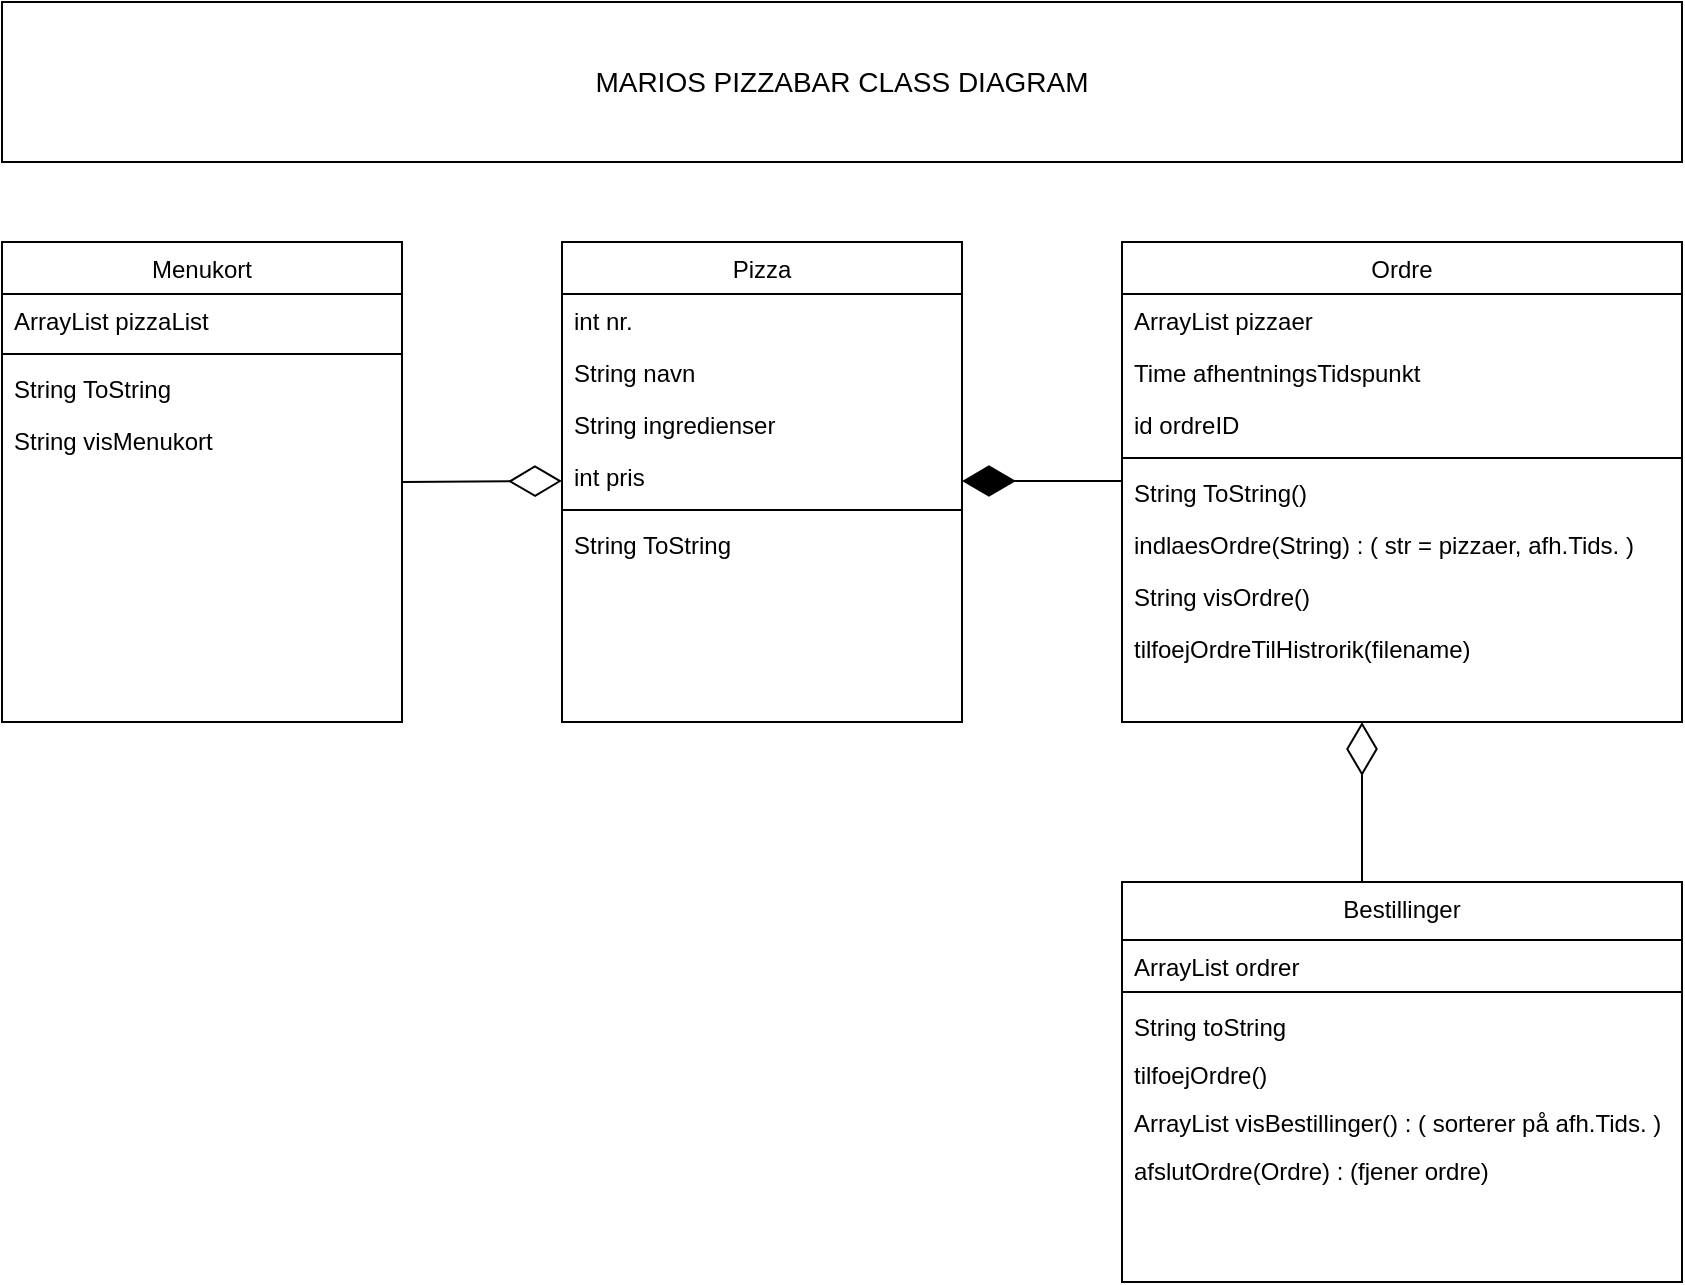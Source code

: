 <mxfile version="12.9.3" type="device"><diagram id="C5RBs43oDa-KdzZeNtuy" name="Page-1"><mxGraphModel dx="1129" dy="571" grid="1" gridSize="10" guides="1" tooltips="1" connect="1" arrows="1" fold="1" page="1" pageScale="1" pageWidth="1169" pageHeight="827" math="0" shadow="0"><root><mxCell id="WIyWlLk6GJQsqaUBKTNV-0"/><mxCell id="WIyWlLk6GJQsqaUBKTNV-1" parent="WIyWlLk6GJQsqaUBKTNV-0"/><mxCell id="lTR7hetgFXWYRS45jEqI-51" value="" style="endArrow=diamondThin;endFill=1;endSize=24;html=1;" edge="1" parent="WIyWlLk6GJQsqaUBKTNV-1"><mxGeometry width="160" relative="1" as="geometry"><mxPoint x="720" y="279.5" as="sourcePoint"/><mxPoint x="640" y="279.5" as="targetPoint"/></mxGeometry></mxCell><mxCell id="lTR7hetgFXWYRS45jEqI-52" value="" style="endArrow=diamondThin;endFill=0;endSize=24;html=1;" edge="1" parent="WIyWlLk6GJQsqaUBKTNV-1"><mxGeometry width="160" relative="1" as="geometry"><mxPoint x="360" y="280" as="sourcePoint"/><mxPoint x="440" y="279.5" as="targetPoint"/></mxGeometry></mxCell><mxCell id="lTR7hetgFXWYRS45jEqI-55" value="" style="endArrow=diamondThin;endFill=0;endSize=24;html=1;" edge="1" parent="WIyWlLk6GJQsqaUBKTNV-1"><mxGeometry width="160" relative="1" as="geometry"><mxPoint x="840" y="480.5" as="sourcePoint"/><mxPoint x="840" y="400" as="targetPoint"/></mxGeometry></mxCell><mxCell id="zkfFHV4jXpPFQw0GAbJ--0" value="Menukort" style="swimlane;fontStyle=0;align=center;verticalAlign=top;childLayout=stackLayout;horizontal=1;startSize=26;horizontalStack=0;resizeParent=1;resizeLast=0;collapsible=1;marginBottom=0;rounded=0;shadow=0;strokeWidth=1;" parent="WIyWlLk6GJQsqaUBKTNV-1" vertex="1"><mxGeometry x="160" y="160" width="200" height="240" as="geometry"><mxRectangle x="230" y="140" width="160" height="26" as="alternateBounds"/></mxGeometry></mxCell><mxCell id="zkfFHV4jXpPFQw0GAbJ--1" value="ArrayList pizzaList" style="text;align=left;verticalAlign=top;spacingLeft=4;spacingRight=4;overflow=hidden;rotatable=0;points=[[0,0.5],[1,0.5]];portConstraint=eastwest;" parent="zkfFHV4jXpPFQw0GAbJ--0" vertex="1"><mxGeometry y="26" width="200" height="26" as="geometry"/></mxCell><mxCell id="zkfFHV4jXpPFQw0GAbJ--4" value="" style="line;html=1;strokeWidth=1;align=left;verticalAlign=middle;spacingTop=-1;spacingLeft=3;spacingRight=3;rotatable=0;labelPosition=right;points=[];portConstraint=eastwest;" parent="zkfFHV4jXpPFQw0GAbJ--0" vertex="1"><mxGeometry y="52" width="200" height="8" as="geometry"/></mxCell><mxCell id="zkfFHV4jXpPFQw0GAbJ--5" value="String ToString" style="text;align=left;verticalAlign=top;spacingLeft=4;spacingRight=4;overflow=hidden;rotatable=0;points=[[0,0.5],[1,0.5]];portConstraint=eastwest;" parent="zkfFHV4jXpPFQw0GAbJ--0" vertex="1"><mxGeometry y="60" width="200" height="26" as="geometry"/></mxCell><mxCell id="lTR7hetgFXWYRS45jEqI-26" value="String visMenukort" style="text;align=left;verticalAlign=top;spacingLeft=4;spacingRight=4;overflow=hidden;rotatable=0;points=[[0,0.5],[1,0.5]];portConstraint=eastwest;" vertex="1" parent="zkfFHV4jXpPFQw0GAbJ--0"><mxGeometry y="86" width="200" height="26" as="geometry"/></mxCell><mxCell id="lTR7hetgFXWYRS45jEqI-8" value="Pizza" style="swimlane;fontStyle=0;align=center;verticalAlign=top;childLayout=stackLayout;horizontal=1;startSize=26;horizontalStack=0;resizeParent=1;resizeLast=0;collapsible=1;marginBottom=0;rounded=0;shadow=0;strokeWidth=1;" vertex="1" parent="WIyWlLk6GJQsqaUBKTNV-1"><mxGeometry x="440" y="160" width="200" height="240" as="geometry"><mxRectangle x="230" y="140" width="160" height="26" as="alternateBounds"/></mxGeometry></mxCell><mxCell id="lTR7hetgFXWYRS45jEqI-9" value="int nr." style="text;align=left;verticalAlign=top;spacingLeft=4;spacingRight=4;overflow=hidden;rotatable=0;points=[[0,0.5],[1,0.5]];portConstraint=eastwest;" vertex="1" parent="lTR7hetgFXWYRS45jEqI-8"><mxGeometry y="26" width="200" height="26" as="geometry"/></mxCell><mxCell id="lTR7hetgFXWYRS45jEqI-22" value="String navn " style="text;align=left;verticalAlign=top;spacingLeft=4;spacingRight=4;overflow=hidden;rotatable=0;points=[[0,0.5],[1,0.5]];portConstraint=eastwest;" vertex="1" parent="lTR7hetgFXWYRS45jEqI-8"><mxGeometry y="52" width="200" height="26" as="geometry"/></mxCell><mxCell id="lTR7hetgFXWYRS45jEqI-23" value="String ingredienser" style="text;align=left;verticalAlign=top;spacingLeft=4;spacingRight=4;overflow=hidden;rotatable=0;points=[[0,0.5],[1,0.5]];portConstraint=eastwest;" vertex="1" parent="lTR7hetgFXWYRS45jEqI-8"><mxGeometry y="78" width="200" height="26" as="geometry"/></mxCell><mxCell id="lTR7hetgFXWYRS45jEqI-24" value="int pris" style="text;align=left;verticalAlign=top;spacingLeft=4;spacingRight=4;overflow=hidden;rotatable=0;points=[[0,0.5],[1,0.5]];portConstraint=eastwest;" vertex="1" parent="lTR7hetgFXWYRS45jEqI-8"><mxGeometry y="104" width="200" height="26" as="geometry"/></mxCell><mxCell id="lTR7hetgFXWYRS45jEqI-10" value="" style="line;html=1;strokeWidth=1;align=left;verticalAlign=middle;spacingTop=-1;spacingLeft=3;spacingRight=3;rotatable=0;labelPosition=right;points=[];portConstraint=eastwest;" vertex="1" parent="lTR7hetgFXWYRS45jEqI-8"><mxGeometry y="130" width="200" height="8" as="geometry"/></mxCell><mxCell id="lTR7hetgFXWYRS45jEqI-11" value="String ToString" style="text;align=left;verticalAlign=top;spacingLeft=4;spacingRight=4;overflow=hidden;rotatable=0;points=[[0,0.5],[1,0.5]];portConstraint=eastwest;" vertex="1" parent="lTR7hetgFXWYRS45jEqI-8"><mxGeometry y="138" width="200" height="26" as="geometry"/></mxCell><mxCell id="lTR7hetgFXWYRS45jEqI-27" value="Ordre" style="swimlane;fontStyle=0;align=center;verticalAlign=top;childLayout=stackLayout;horizontal=1;startSize=26;horizontalStack=0;resizeParent=1;resizeLast=0;collapsible=1;marginBottom=0;rounded=0;shadow=0;strokeWidth=1;" vertex="1" parent="WIyWlLk6GJQsqaUBKTNV-1"><mxGeometry x="720" y="160" width="280" height="240" as="geometry"><mxRectangle x="230" y="140" width="160" height="26" as="alternateBounds"/></mxGeometry></mxCell><mxCell id="lTR7hetgFXWYRS45jEqI-28" value="ArrayList pizzaer" style="text;align=left;verticalAlign=top;spacingLeft=4;spacingRight=4;overflow=hidden;rotatable=0;points=[[0,0.5],[1,0.5]];portConstraint=eastwest;" vertex="1" parent="lTR7hetgFXWYRS45jEqI-27"><mxGeometry y="26" width="280" height="26" as="geometry"/></mxCell><mxCell id="lTR7hetgFXWYRS45jEqI-32" value="Time afhentningsTidspunkt" style="text;align=left;verticalAlign=top;spacingLeft=4;spacingRight=4;overflow=hidden;rotatable=0;points=[[0,0.5],[1,0.5]];portConstraint=eastwest;" vertex="1" parent="lTR7hetgFXWYRS45jEqI-27"><mxGeometry y="52" width="280" height="26" as="geometry"/></mxCell><mxCell id="lTR7hetgFXWYRS45jEqI-33" value="id ordreID " style="text;align=left;verticalAlign=top;spacingLeft=4;spacingRight=4;overflow=hidden;rotatable=0;points=[[0,0.5],[1,0.5]];portConstraint=eastwest;" vertex="1" parent="lTR7hetgFXWYRS45jEqI-27"><mxGeometry y="78" width="280" height="26" as="geometry"/></mxCell><mxCell id="lTR7hetgFXWYRS45jEqI-29" value="" style="line;html=1;strokeWidth=1;align=left;verticalAlign=middle;spacingTop=-1;spacingLeft=3;spacingRight=3;rotatable=0;labelPosition=right;points=[];portConstraint=eastwest;" vertex="1" parent="lTR7hetgFXWYRS45jEqI-27"><mxGeometry y="104" width="280" height="8" as="geometry"/></mxCell><mxCell id="lTR7hetgFXWYRS45jEqI-30" value="String ToString()" style="text;align=left;verticalAlign=top;spacingLeft=4;spacingRight=4;overflow=hidden;rotatable=0;points=[[0,0.5],[1,0.5]];portConstraint=eastwest;" vertex="1" parent="lTR7hetgFXWYRS45jEqI-27"><mxGeometry y="112" width="280" height="26" as="geometry"/></mxCell><mxCell id="lTR7hetgFXWYRS45jEqI-31" value="indlaesOrdre(String) : ( str = pizzaer, afh.Tids. )" style="text;align=left;verticalAlign=top;spacingLeft=4;spacingRight=4;overflow=hidden;rotatable=0;points=[[0,0.5],[1,0.5]];portConstraint=eastwest;" vertex="1" parent="lTR7hetgFXWYRS45jEqI-27"><mxGeometry y="138" width="280" height="26" as="geometry"/></mxCell><mxCell id="lTR7hetgFXWYRS45jEqI-36" value="String visOrdre()" style="text;align=left;verticalAlign=top;spacingLeft=4;spacingRight=4;overflow=hidden;rotatable=0;points=[[0,0.5],[1,0.5]];portConstraint=eastwest;" vertex="1" parent="lTR7hetgFXWYRS45jEqI-27"><mxGeometry y="164" width="280" height="26" as="geometry"/></mxCell><mxCell id="lTR7hetgFXWYRS45jEqI-47" value="tilfoejOrdreTilHistrorik(filename)" style="text;align=left;verticalAlign=top;spacingLeft=4;spacingRight=4;overflow=hidden;rotatable=0;points=[[0,0.5],[1,0.5]];portConstraint=eastwest;" vertex="1" parent="lTR7hetgFXWYRS45jEqI-27"><mxGeometry y="190" width="280" height="26" as="geometry"/></mxCell><mxCell id="m6vLZM96BsfeUng4-eME-29" value="Bestillinger" style="swimlane;fontStyle=0;align=center;verticalAlign=top;childLayout=stackLayout;horizontal=1;startSize=29;horizontalStack=0;resizeParent=1;resizeLast=0;collapsible=1;marginBottom=0;rounded=0;shadow=0;strokeWidth=1;" parent="WIyWlLk6GJQsqaUBKTNV-1" vertex="1"><mxGeometry x="720" y="480" width="280" height="200" as="geometry"><mxRectangle x="550" y="140" width="160" height="26" as="alternateBounds"/></mxGeometry></mxCell><mxCell id="m6vLZM96BsfeUng4-eME-30" value="ArrayList ordrer" style="text;align=left;verticalAlign=top;spacingLeft=4;spacingRight=4;overflow=hidden;rotatable=0;points=[[0,0.5],[1,0.5]];portConstraint=eastwest;" parent="m6vLZM96BsfeUng4-eME-29" vertex="1"><mxGeometry y="29" width="280" height="22" as="geometry"/></mxCell><mxCell id="m6vLZM96BsfeUng4-eME-32" value="" style="line;html=1;strokeWidth=1;align=left;verticalAlign=middle;spacingTop=-1;spacingLeft=3;spacingRight=3;rotatable=0;labelPosition=right;points=[];portConstraint=eastwest;" parent="m6vLZM96BsfeUng4-eME-29" vertex="1"><mxGeometry y="51" width="280" height="8" as="geometry"/></mxCell><mxCell id="m6vLZM96BsfeUng4-eME-33" value="String toString" style="text;align=left;verticalAlign=top;spacingLeft=4;spacingRight=4;overflow=hidden;rotatable=0;points=[[0,0.5],[1,0.5]];portConstraint=eastwest;rounded=0;shadow=0;html=0;" parent="m6vLZM96BsfeUng4-eME-29" vertex="1"><mxGeometry y="59" width="280" height="24" as="geometry"/></mxCell><mxCell id="lTR7hetgFXWYRS45jEqI-35" value="tilfoejOrdre()" style="text;align=left;verticalAlign=top;spacingLeft=4;spacingRight=4;overflow=hidden;rotatable=0;points=[[0,0.5],[1,0.5]];portConstraint=eastwest;rounded=0;shadow=0;html=0;" vertex="1" parent="m6vLZM96BsfeUng4-eME-29"><mxGeometry y="83" width="280" height="24" as="geometry"/></mxCell><mxCell id="lTR7hetgFXWYRS45jEqI-49" value="ArrayList visBestillinger() : ( sorterer på afh.Tids. )" style="text;align=left;verticalAlign=top;spacingLeft=4;spacingRight=4;overflow=hidden;rotatable=0;points=[[0,0.5],[1,0.5]];portConstraint=eastwest;rounded=0;shadow=0;html=0;" vertex="1" parent="m6vLZM96BsfeUng4-eME-29"><mxGeometry y="107" width="280" height="24" as="geometry"/></mxCell><mxCell id="lTR7hetgFXWYRS45jEqI-50" value="afslutOrdre(Ordre) : (fjener ordre)" style="text;align=left;verticalAlign=top;spacingLeft=4;spacingRight=4;overflow=hidden;rotatable=0;points=[[0,0.5],[1,0.5]];portConstraint=eastwest;rounded=0;shadow=0;html=0;" vertex="1" parent="m6vLZM96BsfeUng4-eME-29"><mxGeometry y="131" width="280" height="24" as="geometry"/></mxCell><mxCell id="lTR7hetgFXWYRS45jEqI-64" value="" style="rounded=0;whiteSpace=wrap;html=1;" vertex="1" parent="WIyWlLk6GJQsqaUBKTNV-1"><mxGeometry x="160" y="40" width="840" height="80" as="geometry"/></mxCell><mxCell id="lTR7hetgFXWYRS45jEqI-65" value="&lt;font style=&quot;font-size: 14px&quot;&gt;MARIOS PIZZABAR CLASS DIAGRAM&lt;/font&gt;" style="text;html=1;strokeColor=none;fillColor=none;align=center;verticalAlign=middle;whiteSpace=wrap;rounded=0;" vertex="1" parent="WIyWlLk6GJQsqaUBKTNV-1"><mxGeometry x="415" y="70" width="330" height="20" as="geometry"/></mxCell></root></mxGraphModel></diagram></mxfile>